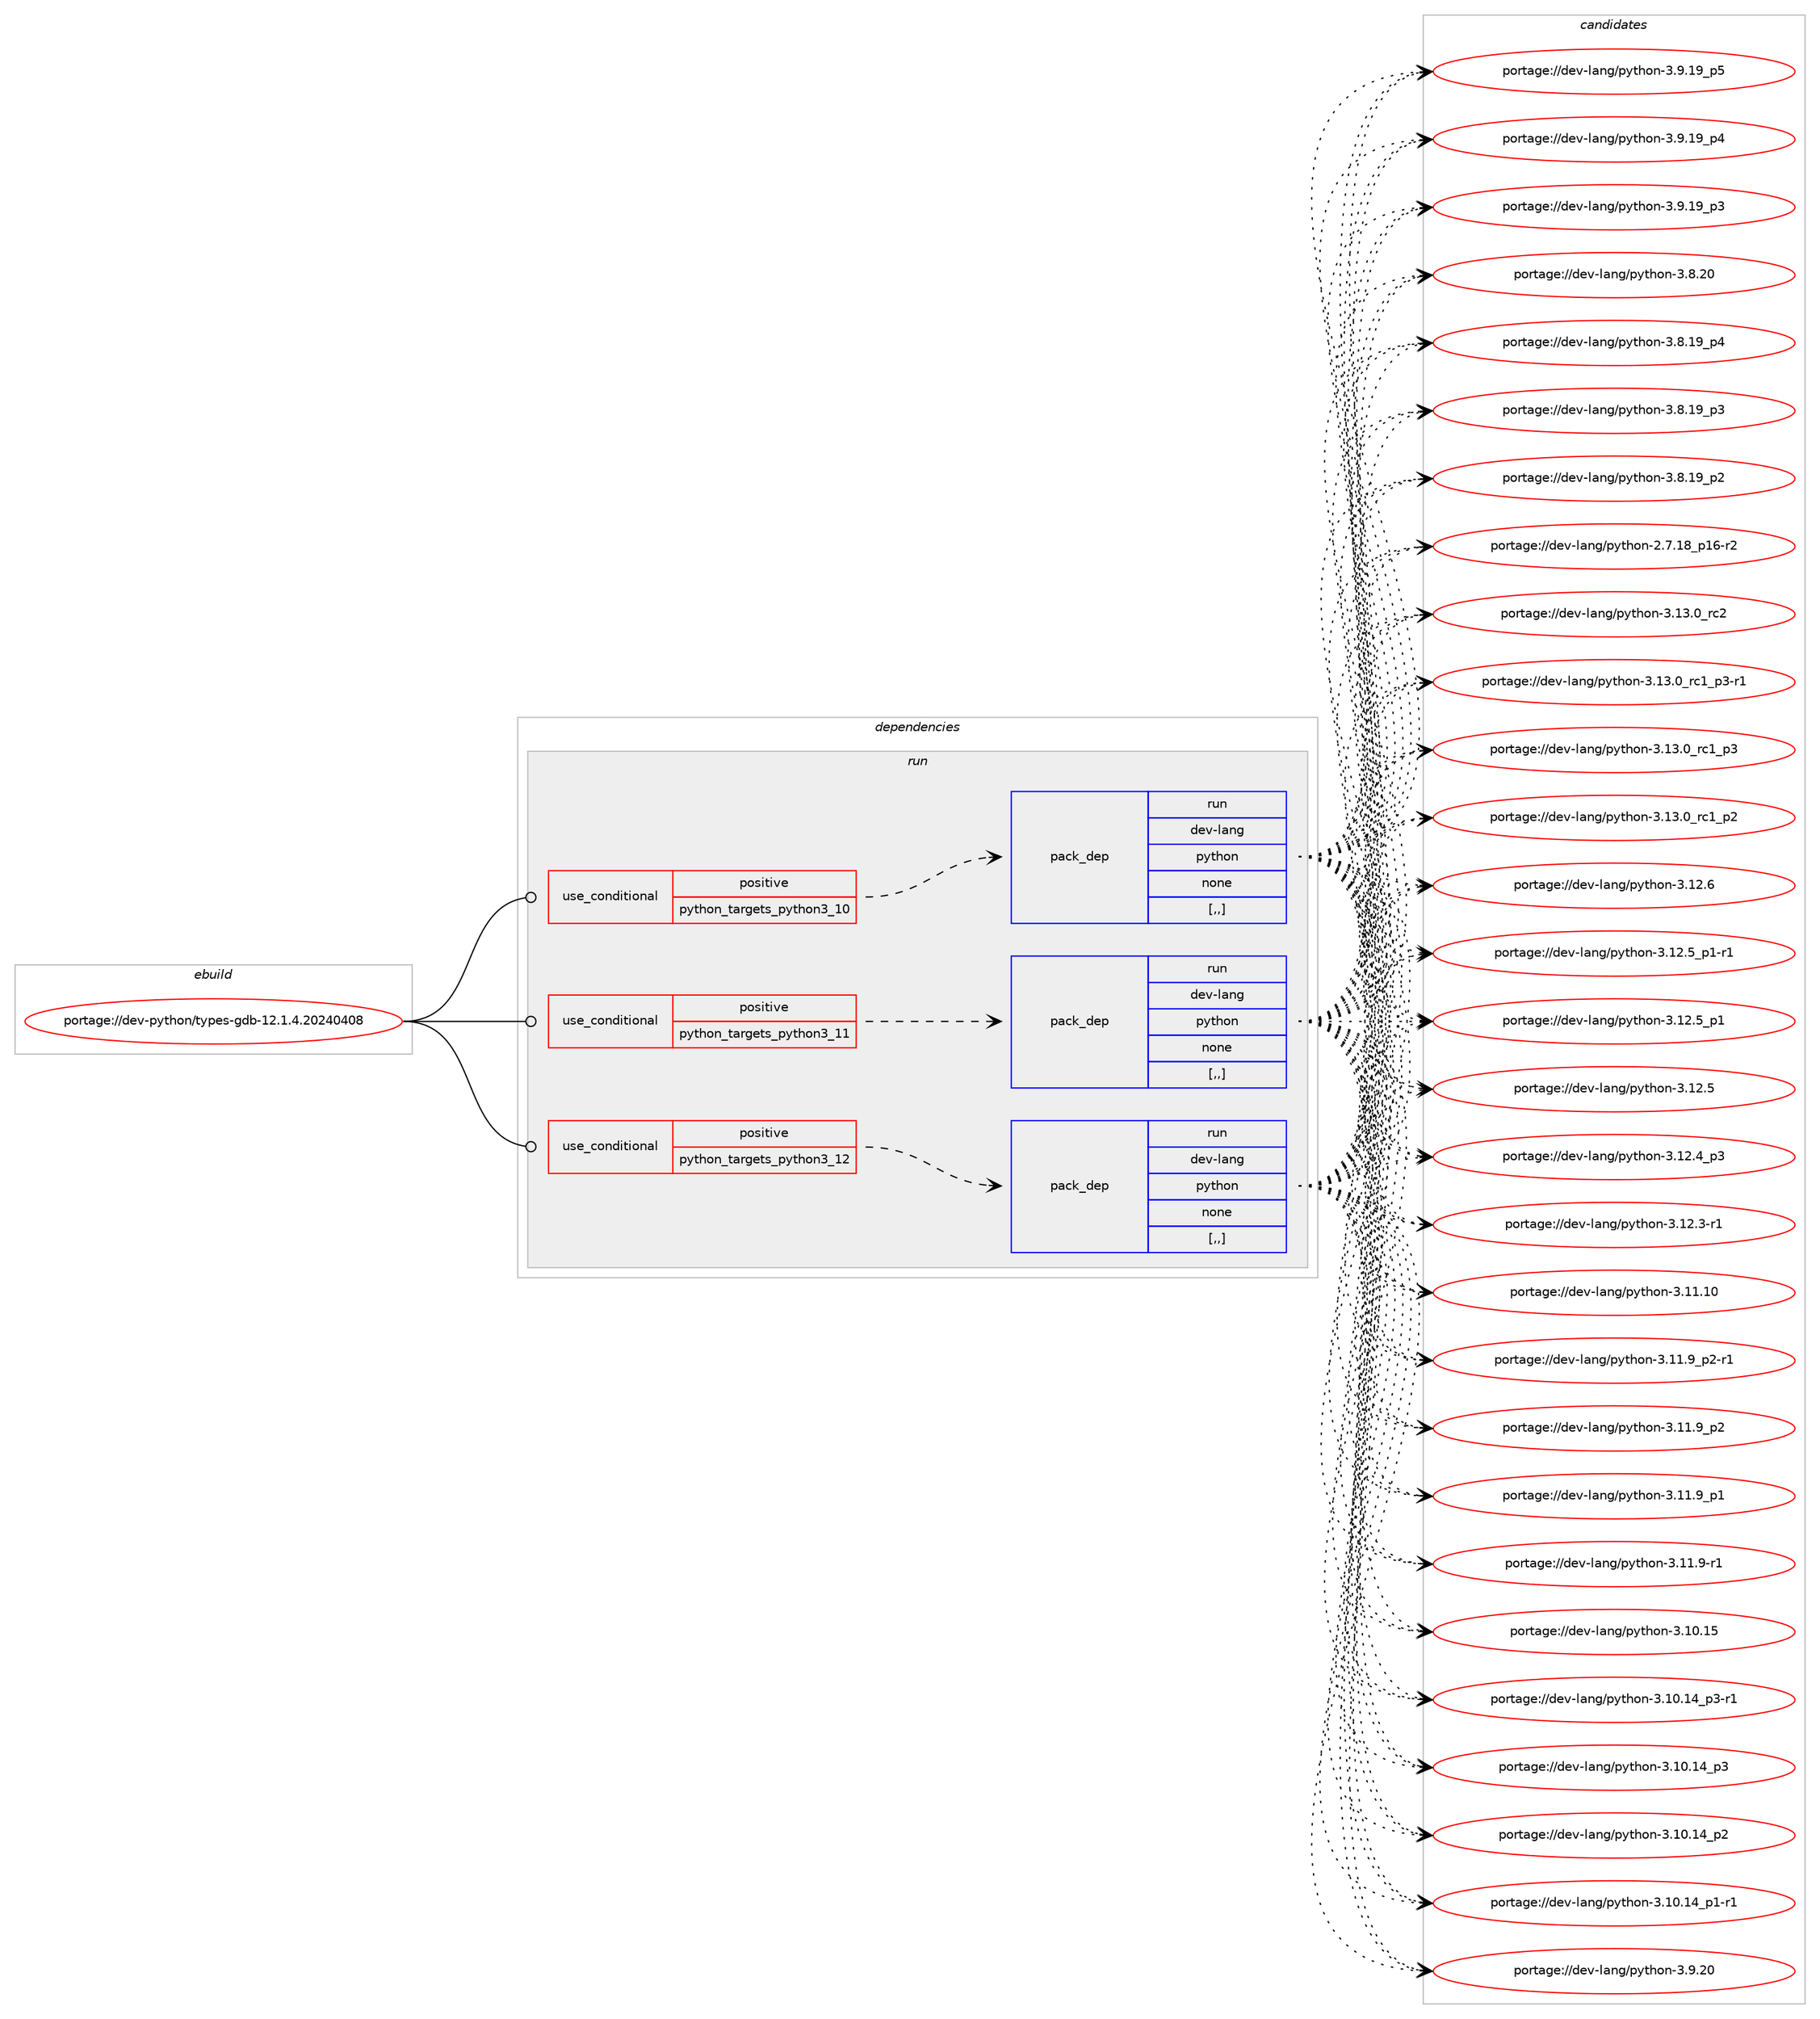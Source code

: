 digraph prolog {

# *************
# Graph options
# *************

newrank=true;
concentrate=true;
compound=true;
graph [rankdir=LR,fontname=Helvetica,fontsize=10,ranksep=1.5];#, ranksep=2.5, nodesep=0.2];
edge  [arrowhead=vee];
node  [fontname=Helvetica,fontsize=10];

# **********
# The ebuild
# **********

subgraph cluster_leftcol {
color=gray;
label=<<i>ebuild</i>>;
id [label="portage://dev-python/types-gdb-12.1.4.20240408", color=red, width=4, href="../dev-python/types-gdb-12.1.4.20240408.svg"];
}

# ****************
# The dependencies
# ****************

subgraph cluster_midcol {
color=gray;
label=<<i>dependencies</i>>;
subgraph cluster_compile {
fillcolor="#eeeeee";
style=filled;
label=<<i>compile</i>>;
}
subgraph cluster_compileandrun {
fillcolor="#eeeeee";
style=filled;
label=<<i>compile and run</i>>;
}
subgraph cluster_run {
fillcolor="#eeeeee";
style=filled;
label=<<i>run</i>>;
subgraph cond171452 {
dependency661846 [label=<<TABLE BORDER="0" CELLBORDER="1" CELLSPACING="0" CELLPADDING="4"><TR><TD ROWSPAN="3" CELLPADDING="10">use_conditional</TD></TR><TR><TD>positive</TD></TR><TR><TD>python_targets_python3_10</TD></TR></TABLE>>, shape=none, color=red];
subgraph pack485527 {
dependency661847 [label=<<TABLE BORDER="0" CELLBORDER="1" CELLSPACING="0" CELLPADDING="4" WIDTH="220"><TR><TD ROWSPAN="6" CELLPADDING="30">pack_dep</TD></TR><TR><TD WIDTH="110">run</TD></TR><TR><TD>dev-lang</TD></TR><TR><TD>python</TD></TR><TR><TD>none</TD></TR><TR><TD>[,,]</TD></TR></TABLE>>, shape=none, color=blue];
}
dependency661846:e -> dependency661847:w [weight=20,style="dashed",arrowhead="vee"];
}
id:e -> dependency661846:w [weight=20,style="solid",arrowhead="odot"];
subgraph cond171453 {
dependency661848 [label=<<TABLE BORDER="0" CELLBORDER="1" CELLSPACING="0" CELLPADDING="4"><TR><TD ROWSPAN="3" CELLPADDING="10">use_conditional</TD></TR><TR><TD>positive</TD></TR><TR><TD>python_targets_python3_11</TD></TR></TABLE>>, shape=none, color=red];
subgraph pack485528 {
dependency661849 [label=<<TABLE BORDER="0" CELLBORDER="1" CELLSPACING="0" CELLPADDING="4" WIDTH="220"><TR><TD ROWSPAN="6" CELLPADDING="30">pack_dep</TD></TR><TR><TD WIDTH="110">run</TD></TR><TR><TD>dev-lang</TD></TR><TR><TD>python</TD></TR><TR><TD>none</TD></TR><TR><TD>[,,]</TD></TR></TABLE>>, shape=none, color=blue];
}
dependency661848:e -> dependency661849:w [weight=20,style="dashed",arrowhead="vee"];
}
id:e -> dependency661848:w [weight=20,style="solid",arrowhead="odot"];
subgraph cond171454 {
dependency661850 [label=<<TABLE BORDER="0" CELLBORDER="1" CELLSPACING="0" CELLPADDING="4"><TR><TD ROWSPAN="3" CELLPADDING="10">use_conditional</TD></TR><TR><TD>positive</TD></TR><TR><TD>python_targets_python3_12</TD></TR></TABLE>>, shape=none, color=red];
subgraph pack485529 {
dependency661851 [label=<<TABLE BORDER="0" CELLBORDER="1" CELLSPACING="0" CELLPADDING="4" WIDTH="220"><TR><TD ROWSPAN="6" CELLPADDING="30">pack_dep</TD></TR><TR><TD WIDTH="110">run</TD></TR><TR><TD>dev-lang</TD></TR><TR><TD>python</TD></TR><TR><TD>none</TD></TR><TR><TD>[,,]</TD></TR></TABLE>>, shape=none, color=blue];
}
dependency661850:e -> dependency661851:w [weight=20,style="dashed",arrowhead="vee"];
}
id:e -> dependency661850:w [weight=20,style="solid",arrowhead="odot"];
}
}

# **************
# The candidates
# **************

subgraph cluster_choices {
rank=same;
color=gray;
label=<<i>candidates</i>>;

subgraph choice485527 {
color=black;
nodesep=1;
choice10010111845108971101034711212111610411111045514649514648951149950 [label="portage://dev-lang/python-3.13.0_rc2", color=red, width=4,href="../dev-lang/python-3.13.0_rc2.svg"];
choice1001011184510897110103471121211161041111104551464951464895114994995112514511449 [label="portage://dev-lang/python-3.13.0_rc1_p3-r1", color=red, width=4,href="../dev-lang/python-3.13.0_rc1_p3-r1.svg"];
choice100101118451089711010347112121116104111110455146495146489511499499511251 [label="portage://dev-lang/python-3.13.0_rc1_p3", color=red, width=4,href="../dev-lang/python-3.13.0_rc1_p3.svg"];
choice100101118451089711010347112121116104111110455146495146489511499499511250 [label="portage://dev-lang/python-3.13.0_rc1_p2", color=red, width=4,href="../dev-lang/python-3.13.0_rc1_p2.svg"];
choice10010111845108971101034711212111610411111045514649504654 [label="portage://dev-lang/python-3.12.6", color=red, width=4,href="../dev-lang/python-3.12.6.svg"];
choice1001011184510897110103471121211161041111104551464950465395112494511449 [label="portage://dev-lang/python-3.12.5_p1-r1", color=red, width=4,href="../dev-lang/python-3.12.5_p1-r1.svg"];
choice100101118451089711010347112121116104111110455146495046539511249 [label="portage://dev-lang/python-3.12.5_p1", color=red, width=4,href="../dev-lang/python-3.12.5_p1.svg"];
choice10010111845108971101034711212111610411111045514649504653 [label="portage://dev-lang/python-3.12.5", color=red, width=4,href="../dev-lang/python-3.12.5.svg"];
choice100101118451089711010347112121116104111110455146495046529511251 [label="portage://dev-lang/python-3.12.4_p3", color=red, width=4,href="../dev-lang/python-3.12.4_p3.svg"];
choice100101118451089711010347112121116104111110455146495046514511449 [label="portage://dev-lang/python-3.12.3-r1", color=red, width=4,href="../dev-lang/python-3.12.3-r1.svg"];
choice1001011184510897110103471121211161041111104551464949464948 [label="portage://dev-lang/python-3.11.10", color=red, width=4,href="../dev-lang/python-3.11.10.svg"];
choice1001011184510897110103471121211161041111104551464949465795112504511449 [label="portage://dev-lang/python-3.11.9_p2-r1", color=red, width=4,href="../dev-lang/python-3.11.9_p2-r1.svg"];
choice100101118451089711010347112121116104111110455146494946579511250 [label="portage://dev-lang/python-3.11.9_p2", color=red, width=4,href="../dev-lang/python-3.11.9_p2.svg"];
choice100101118451089711010347112121116104111110455146494946579511249 [label="portage://dev-lang/python-3.11.9_p1", color=red, width=4,href="../dev-lang/python-3.11.9_p1.svg"];
choice100101118451089711010347112121116104111110455146494946574511449 [label="portage://dev-lang/python-3.11.9-r1", color=red, width=4,href="../dev-lang/python-3.11.9-r1.svg"];
choice1001011184510897110103471121211161041111104551464948464953 [label="portage://dev-lang/python-3.10.15", color=red, width=4,href="../dev-lang/python-3.10.15.svg"];
choice100101118451089711010347112121116104111110455146494846495295112514511449 [label="portage://dev-lang/python-3.10.14_p3-r1", color=red, width=4,href="../dev-lang/python-3.10.14_p3-r1.svg"];
choice10010111845108971101034711212111610411111045514649484649529511251 [label="portage://dev-lang/python-3.10.14_p3", color=red, width=4,href="../dev-lang/python-3.10.14_p3.svg"];
choice10010111845108971101034711212111610411111045514649484649529511250 [label="portage://dev-lang/python-3.10.14_p2", color=red, width=4,href="../dev-lang/python-3.10.14_p2.svg"];
choice100101118451089711010347112121116104111110455146494846495295112494511449 [label="portage://dev-lang/python-3.10.14_p1-r1", color=red, width=4,href="../dev-lang/python-3.10.14_p1-r1.svg"];
choice10010111845108971101034711212111610411111045514657465048 [label="portage://dev-lang/python-3.9.20", color=red, width=4,href="../dev-lang/python-3.9.20.svg"];
choice100101118451089711010347112121116104111110455146574649579511253 [label="portage://dev-lang/python-3.9.19_p5", color=red, width=4,href="../dev-lang/python-3.9.19_p5.svg"];
choice100101118451089711010347112121116104111110455146574649579511252 [label="portage://dev-lang/python-3.9.19_p4", color=red, width=4,href="../dev-lang/python-3.9.19_p4.svg"];
choice100101118451089711010347112121116104111110455146574649579511251 [label="portage://dev-lang/python-3.9.19_p3", color=red, width=4,href="../dev-lang/python-3.9.19_p3.svg"];
choice10010111845108971101034711212111610411111045514656465048 [label="portage://dev-lang/python-3.8.20", color=red, width=4,href="../dev-lang/python-3.8.20.svg"];
choice100101118451089711010347112121116104111110455146564649579511252 [label="portage://dev-lang/python-3.8.19_p4", color=red, width=4,href="../dev-lang/python-3.8.19_p4.svg"];
choice100101118451089711010347112121116104111110455146564649579511251 [label="portage://dev-lang/python-3.8.19_p3", color=red, width=4,href="../dev-lang/python-3.8.19_p3.svg"];
choice100101118451089711010347112121116104111110455146564649579511250 [label="portage://dev-lang/python-3.8.19_p2", color=red, width=4,href="../dev-lang/python-3.8.19_p2.svg"];
choice100101118451089711010347112121116104111110455046554649569511249544511450 [label="portage://dev-lang/python-2.7.18_p16-r2", color=red, width=4,href="../dev-lang/python-2.7.18_p16-r2.svg"];
dependency661847:e -> choice10010111845108971101034711212111610411111045514649514648951149950:w [style=dotted,weight="100"];
dependency661847:e -> choice1001011184510897110103471121211161041111104551464951464895114994995112514511449:w [style=dotted,weight="100"];
dependency661847:e -> choice100101118451089711010347112121116104111110455146495146489511499499511251:w [style=dotted,weight="100"];
dependency661847:e -> choice100101118451089711010347112121116104111110455146495146489511499499511250:w [style=dotted,weight="100"];
dependency661847:e -> choice10010111845108971101034711212111610411111045514649504654:w [style=dotted,weight="100"];
dependency661847:e -> choice1001011184510897110103471121211161041111104551464950465395112494511449:w [style=dotted,weight="100"];
dependency661847:e -> choice100101118451089711010347112121116104111110455146495046539511249:w [style=dotted,weight="100"];
dependency661847:e -> choice10010111845108971101034711212111610411111045514649504653:w [style=dotted,weight="100"];
dependency661847:e -> choice100101118451089711010347112121116104111110455146495046529511251:w [style=dotted,weight="100"];
dependency661847:e -> choice100101118451089711010347112121116104111110455146495046514511449:w [style=dotted,weight="100"];
dependency661847:e -> choice1001011184510897110103471121211161041111104551464949464948:w [style=dotted,weight="100"];
dependency661847:e -> choice1001011184510897110103471121211161041111104551464949465795112504511449:w [style=dotted,weight="100"];
dependency661847:e -> choice100101118451089711010347112121116104111110455146494946579511250:w [style=dotted,weight="100"];
dependency661847:e -> choice100101118451089711010347112121116104111110455146494946579511249:w [style=dotted,weight="100"];
dependency661847:e -> choice100101118451089711010347112121116104111110455146494946574511449:w [style=dotted,weight="100"];
dependency661847:e -> choice1001011184510897110103471121211161041111104551464948464953:w [style=dotted,weight="100"];
dependency661847:e -> choice100101118451089711010347112121116104111110455146494846495295112514511449:w [style=dotted,weight="100"];
dependency661847:e -> choice10010111845108971101034711212111610411111045514649484649529511251:w [style=dotted,weight="100"];
dependency661847:e -> choice10010111845108971101034711212111610411111045514649484649529511250:w [style=dotted,weight="100"];
dependency661847:e -> choice100101118451089711010347112121116104111110455146494846495295112494511449:w [style=dotted,weight="100"];
dependency661847:e -> choice10010111845108971101034711212111610411111045514657465048:w [style=dotted,weight="100"];
dependency661847:e -> choice100101118451089711010347112121116104111110455146574649579511253:w [style=dotted,weight="100"];
dependency661847:e -> choice100101118451089711010347112121116104111110455146574649579511252:w [style=dotted,weight="100"];
dependency661847:e -> choice100101118451089711010347112121116104111110455146574649579511251:w [style=dotted,weight="100"];
dependency661847:e -> choice10010111845108971101034711212111610411111045514656465048:w [style=dotted,weight="100"];
dependency661847:e -> choice100101118451089711010347112121116104111110455146564649579511252:w [style=dotted,weight="100"];
dependency661847:e -> choice100101118451089711010347112121116104111110455146564649579511251:w [style=dotted,weight="100"];
dependency661847:e -> choice100101118451089711010347112121116104111110455146564649579511250:w [style=dotted,weight="100"];
dependency661847:e -> choice100101118451089711010347112121116104111110455046554649569511249544511450:w [style=dotted,weight="100"];
}
subgraph choice485528 {
color=black;
nodesep=1;
choice10010111845108971101034711212111610411111045514649514648951149950 [label="portage://dev-lang/python-3.13.0_rc2", color=red, width=4,href="../dev-lang/python-3.13.0_rc2.svg"];
choice1001011184510897110103471121211161041111104551464951464895114994995112514511449 [label="portage://dev-lang/python-3.13.0_rc1_p3-r1", color=red, width=4,href="../dev-lang/python-3.13.0_rc1_p3-r1.svg"];
choice100101118451089711010347112121116104111110455146495146489511499499511251 [label="portage://dev-lang/python-3.13.0_rc1_p3", color=red, width=4,href="../dev-lang/python-3.13.0_rc1_p3.svg"];
choice100101118451089711010347112121116104111110455146495146489511499499511250 [label="portage://dev-lang/python-3.13.0_rc1_p2", color=red, width=4,href="../dev-lang/python-3.13.0_rc1_p2.svg"];
choice10010111845108971101034711212111610411111045514649504654 [label="portage://dev-lang/python-3.12.6", color=red, width=4,href="../dev-lang/python-3.12.6.svg"];
choice1001011184510897110103471121211161041111104551464950465395112494511449 [label="portage://dev-lang/python-3.12.5_p1-r1", color=red, width=4,href="../dev-lang/python-3.12.5_p1-r1.svg"];
choice100101118451089711010347112121116104111110455146495046539511249 [label="portage://dev-lang/python-3.12.5_p1", color=red, width=4,href="../dev-lang/python-3.12.5_p1.svg"];
choice10010111845108971101034711212111610411111045514649504653 [label="portage://dev-lang/python-3.12.5", color=red, width=4,href="../dev-lang/python-3.12.5.svg"];
choice100101118451089711010347112121116104111110455146495046529511251 [label="portage://dev-lang/python-3.12.4_p3", color=red, width=4,href="../dev-lang/python-3.12.4_p3.svg"];
choice100101118451089711010347112121116104111110455146495046514511449 [label="portage://dev-lang/python-3.12.3-r1", color=red, width=4,href="../dev-lang/python-3.12.3-r1.svg"];
choice1001011184510897110103471121211161041111104551464949464948 [label="portage://dev-lang/python-3.11.10", color=red, width=4,href="../dev-lang/python-3.11.10.svg"];
choice1001011184510897110103471121211161041111104551464949465795112504511449 [label="portage://dev-lang/python-3.11.9_p2-r1", color=red, width=4,href="../dev-lang/python-3.11.9_p2-r1.svg"];
choice100101118451089711010347112121116104111110455146494946579511250 [label="portage://dev-lang/python-3.11.9_p2", color=red, width=4,href="../dev-lang/python-3.11.9_p2.svg"];
choice100101118451089711010347112121116104111110455146494946579511249 [label="portage://dev-lang/python-3.11.9_p1", color=red, width=4,href="../dev-lang/python-3.11.9_p1.svg"];
choice100101118451089711010347112121116104111110455146494946574511449 [label="portage://dev-lang/python-3.11.9-r1", color=red, width=4,href="../dev-lang/python-3.11.9-r1.svg"];
choice1001011184510897110103471121211161041111104551464948464953 [label="portage://dev-lang/python-3.10.15", color=red, width=4,href="../dev-lang/python-3.10.15.svg"];
choice100101118451089711010347112121116104111110455146494846495295112514511449 [label="portage://dev-lang/python-3.10.14_p3-r1", color=red, width=4,href="../dev-lang/python-3.10.14_p3-r1.svg"];
choice10010111845108971101034711212111610411111045514649484649529511251 [label="portage://dev-lang/python-3.10.14_p3", color=red, width=4,href="../dev-lang/python-3.10.14_p3.svg"];
choice10010111845108971101034711212111610411111045514649484649529511250 [label="portage://dev-lang/python-3.10.14_p2", color=red, width=4,href="../dev-lang/python-3.10.14_p2.svg"];
choice100101118451089711010347112121116104111110455146494846495295112494511449 [label="portage://dev-lang/python-3.10.14_p1-r1", color=red, width=4,href="../dev-lang/python-3.10.14_p1-r1.svg"];
choice10010111845108971101034711212111610411111045514657465048 [label="portage://dev-lang/python-3.9.20", color=red, width=4,href="../dev-lang/python-3.9.20.svg"];
choice100101118451089711010347112121116104111110455146574649579511253 [label="portage://dev-lang/python-3.9.19_p5", color=red, width=4,href="../dev-lang/python-3.9.19_p5.svg"];
choice100101118451089711010347112121116104111110455146574649579511252 [label="portage://dev-lang/python-3.9.19_p4", color=red, width=4,href="../dev-lang/python-3.9.19_p4.svg"];
choice100101118451089711010347112121116104111110455146574649579511251 [label="portage://dev-lang/python-3.9.19_p3", color=red, width=4,href="../dev-lang/python-3.9.19_p3.svg"];
choice10010111845108971101034711212111610411111045514656465048 [label="portage://dev-lang/python-3.8.20", color=red, width=4,href="../dev-lang/python-3.8.20.svg"];
choice100101118451089711010347112121116104111110455146564649579511252 [label="portage://dev-lang/python-3.8.19_p4", color=red, width=4,href="../dev-lang/python-3.8.19_p4.svg"];
choice100101118451089711010347112121116104111110455146564649579511251 [label="portage://dev-lang/python-3.8.19_p3", color=red, width=4,href="../dev-lang/python-3.8.19_p3.svg"];
choice100101118451089711010347112121116104111110455146564649579511250 [label="portage://dev-lang/python-3.8.19_p2", color=red, width=4,href="../dev-lang/python-3.8.19_p2.svg"];
choice100101118451089711010347112121116104111110455046554649569511249544511450 [label="portage://dev-lang/python-2.7.18_p16-r2", color=red, width=4,href="../dev-lang/python-2.7.18_p16-r2.svg"];
dependency661849:e -> choice10010111845108971101034711212111610411111045514649514648951149950:w [style=dotted,weight="100"];
dependency661849:e -> choice1001011184510897110103471121211161041111104551464951464895114994995112514511449:w [style=dotted,weight="100"];
dependency661849:e -> choice100101118451089711010347112121116104111110455146495146489511499499511251:w [style=dotted,weight="100"];
dependency661849:e -> choice100101118451089711010347112121116104111110455146495146489511499499511250:w [style=dotted,weight="100"];
dependency661849:e -> choice10010111845108971101034711212111610411111045514649504654:w [style=dotted,weight="100"];
dependency661849:e -> choice1001011184510897110103471121211161041111104551464950465395112494511449:w [style=dotted,weight="100"];
dependency661849:e -> choice100101118451089711010347112121116104111110455146495046539511249:w [style=dotted,weight="100"];
dependency661849:e -> choice10010111845108971101034711212111610411111045514649504653:w [style=dotted,weight="100"];
dependency661849:e -> choice100101118451089711010347112121116104111110455146495046529511251:w [style=dotted,weight="100"];
dependency661849:e -> choice100101118451089711010347112121116104111110455146495046514511449:w [style=dotted,weight="100"];
dependency661849:e -> choice1001011184510897110103471121211161041111104551464949464948:w [style=dotted,weight="100"];
dependency661849:e -> choice1001011184510897110103471121211161041111104551464949465795112504511449:w [style=dotted,weight="100"];
dependency661849:e -> choice100101118451089711010347112121116104111110455146494946579511250:w [style=dotted,weight="100"];
dependency661849:e -> choice100101118451089711010347112121116104111110455146494946579511249:w [style=dotted,weight="100"];
dependency661849:e -> choice100101118451089711010347112121116104111110455146494946574511449:w [style=dotted,weight="100"];
dependency661849:e -> choice1001011184510897110103471121211161041111104551464948464953:w [style=dotted,weight="100"];
dependency661849:e -> choice100101118451089711010347112121116104111110455146494846495295112514511449:w [style=dotted,weight="100"];
dependency661849:e -> choice10010111845108971101034711212111610411111045514649484649529511251:w [style=dotted,weight="100"];
dependency661849:e -> choice10010111845108971101034711212111610411111045514649484649529511250:w [style=dotted,weight="100"];
dependency661849:e -> choice100101118451089711010347112121116104111110455146494846495295112494511449:w [style=dotted,weight="100"];
dependency661849:e -> choice10010111845108971101034711212111610411111045514657465048:w [style=dotted,weight="100"];
dependency661849:e -> choice100101118451089711010347112121116104111110455146574649579511253:w [style=dotted,weight="100"];
dependency661849:e -> choice100101118451089711010347112121116104111110455146574649579511252:w [style=dotted,weight="100"];
dependency661849:e -> choice100101118451089711010347112121116104111110455146574649579511251:w [style=dotted,weight="100"];
dependency661849:e -> choice10010111845108971101034711212111610411111045514656465048:w [style=dotted,weight="100"];
dependency661849:e -> choice100101118451089711010347112121116104111110455146564649579511252:w [style=dotted,weight="100"];
dependency661849:e -> choice100101118451089711010347112121116104111110455146564649579511251:w [style=dotted,weight="100"];
dependency661849:e -> choice100101118451089711010347112121116104111110455146564649579511250:w [style=dotted,weight="100"];
dependency661849:e -> choice100101118451089711010347112121116104111110455046554649569511249544511450:w [style=dotted,weight="100"];
}
subgraph choice485529 {
color=black;
nodesep=1;
choice10010111845108971101034711212111610411111045514649514648951149950 [label="portage://dev-lang/python-3.13.0_rc2", color=red, width=4,href="../dev-lang/python-3.13.0_rc2.svg"];
choice1001011184510897110103471121211161041111104551464951464895114994995112514511449 [label="portage://dev-lang/python-3.13.0_rc1_p3-r1", color=red, width=4,href="../dev-lang/python-3.13.0_rc1_p3-r1.svg"];
choice100101118451089711010347112121116104111110455146495146489511499499511251 [label="portage://dev-lang/python-3.13.0_rc1_p3", color=red, width=4,href="../dev-lang/python-3.13.0_rc1_p3.svg"];
choice100101118451089711010347112121116104111110455146495146489511499499511250 [label="portage://dev-lang/python-3.13.0_rc1_p2", color=red, width=4,href="../dev-lang/python-3.13.0_rc1_p2.svg"];
choice10010111845108971101034711212111610411111045514649504654 [label="portage://dev-lang/python-3.12.6", color=red, width=4,href="../dev-lang/python-3.12.6.svg"];
choice1001011184510897110103471121211161041111104551464950465395112494511449 [label="portage://dev-lang/python-3.12.5_p1-r1", color=red, width=4,href="../dev-lang/python-3.12.5_p1-r1.svg"];
choice100101118451089711010347112121116104111110455146495046539511249 [label="portage://dev-lang/python-3.12.5_p1", color=red, width=4,href="../dev-lang/python-3.12.5_p1.svg"];
choice10010111845108971101034711212111610411111045514649504653 [label="portage://dev-lang/python-3.12.5", color=red, width=4,href="../dev-lang/python-3.12.5.svg"];
choice100101118451089711010347112121116104111110455146495046529511251 [label="portage://dev-lang/python-3.12.4_p3", color=red, width=4,href="../dev-lang/python-3.12.4_p3.svg"];
choice100101118451089711010347112121116104111110455146495046514511449 [label="portage://dev-lang/python-3.12.3-r1", color=red, width=4,href="../dev-lang/python-3.12.3-r1.svg"];
choice1001011184510897110103471121211161041111104551464949464948 [label="portage://dev-lang/python-3.11.10", color=red, width=4,href="../dev-lang/python-3.11.10.svg"];
choice1001011184510897110103471121211161041111104551464949465795112504511449 [label="portage://dev-lang/python-3.11.9_p2-r1", color=red, width=4,href="../dev-lang/python-3.11.9_p2-r1.svg"];
choice100101118451089711010347112121116104111110455146494946579511250 [label="portage://dev-lang/python-3.11.9_p2", color=red, width=4,href="../dev-lang/python-3.11.9_p2.svg"];
choice100101118451089711010347112121116104111110455146494946579511249 [label="portage://dev-lang/python-3.11.9_p1", color=red, width=4,href="../dev-lang/python-3.11.9_p1.svg"];
choice100101118451089711010347112121116104111110455146494946574511449 [label="portage://dev-lang/python-3.11.9-r1", color=red, width=4,href="../dev-lang/python-3.11.9-r1.svg"];
choice1001011184510897110103471121211161041111104551464948464953 [label="portage://dev-lang/python-3.10.15", color=red, width=4,href="../dev-lang/python-3.10.15.svg"];
choice100101118451089711010347112121116104111110455146494846495295112514511449 [label="portage://dev-lang/python-3.10.14_p3-r1", color=red, width=4,href="../dev-lang/python-3.10.14_p3-r1.svg"];
choice10010111845108971101034711212111610411111045514649484649529511251 [label="portage://dev-lang/python-3.10.14_p3", color=red, width=4,href="../dev-lang/python-3.10.14_p3.svg"];
choice10010111845108971101034711212111610411111045514649484649529511250 [label="portage://dev-lang/python-3.10.14_p2", color=red, width=4,href="../dev-lang/python-3.10.14_p2.svg"];
choice100101118451089711010347112121116104111110455146494846495295112494511449 [label="portage://dev-lang/python-3.10.14_p1-r1", color=red, width=4,href="../dev-lang/python-3.10.14_p1-r1.svg"];
choice10010111845108971101034711212111610411111045514657465048 [label="portage://dev-lang/python-3.9.20", color=red, width=4,href="../dev-lang/python-3.9.20.svg"];
choice100101118451089711010347112121116104111110455146574649579511253 [label="portage://dev-lang/python-3.9.19_p5", color=red, width=4,href="../dev-lang/python-3.9.19_p5.svg"];
choice100101118451089711010347112121116104111110455146574649579511252 [label="portage://dev-lang/python-3.9.19_p4", color=red, width=4,href="../dev-lang/python-3.9.19_p4.svg"];
choice100101118451089711010347112121116104111110455146574649579511251 [label="portage://dev-lang/python-3.9.19_p3", color=red, width=4,href="../dev-lang/python-3.9.19_p3.svg"];
choice10010111845108971101034711212111610411111045514656465048 [label="portage://dev-lang/python-3.8.20", color=red, width=4,href="../dev-lang/python-3.8.20.svg"];
choice100101118451089711010347112121116104111110455146564649579511252 [label="portage://dev-lang/python-3.8.19_p4", color=red, width=4,href="../dev-lang/python-3.8.19_p4.svg"];
choice100101118451089711010347112121116104111110455146564649579511251 [label="portage://dev-lang/python-3.8.19_p3", color=red, width=4,href="../dev-lang/python-3.8.19_p3.svg"];
choice100101118451089711010347112121116104111110455146564649579511250 [label="portage://dev-lang/python-3.8.19_p2", color=red, width=4,href="../dev-lang/python-3.8.19_p2.svg"];
choice100101118451089711010347112121116104111110455046554649569511249544511450 [label="portage://dev-lang/python-2.7.18_p16-r2", color=red, width=4,href="../dev-lang/python-2.7.18_p16-r2.svg"];
dependency661851:e -> choice10010111845108971101034711212111610411111045514649514648951149950:w [style=dotted,weight="100"];
dependency661851:e -> choice1001011184510897110103471121211161041111104551464951464895114994995112514511449:w [style=dotted,weight="100"];
dependency661851:e -> choice100101118451089711010347112121116104111110455146495146489511499499511251:w [style=dotted,weight="100"];
dependency661851:e -> choice100101118451089711010347112121116104111110455146495146489511499499511250:w [style=dotted,weight="100"];
dependency661851:e -> choice10010111845108971101034711212111610411111045514649504654:w [style=dotted,weight="100"];
dependency661851:e -> choice1001011184510897110103471121211161041111104551464950465395112494511449:w [style=dotted,weight="100"];
dependency661851:e -> choice100101118451089711010347112121116104111110455146495046539511249:w [style=dotted,weight="100"];
dependency661851:e -> choice10010111845108971101034711212111610411111045514649504653:w [style=dotted,weight="100"];
dependency661851:e -> choice100101118451089711010347112121116104111110455146495046529511251:w [style=dotted,weight="100"];
dependency661851:e -> choice100101118451089711010347112121116104111110455146495046514511449:w [style=dotted,weight="100"];
dependency661851:e -> choice1001011184510897110103471121211161041111104551464949464948:w [style=dotted,weight="100"];
dependency661851:e -> choice1001011184510897110103471121211161041111104551464949465795112504511449:w [style=dotted,weight="100"];
dependency661851:e -> choice100101118451089711010347112121116104111110455146494946579511250:w [style=dotted,weight="100"];
dependency661851:e -> choice100101118451089711010347112121116104111110455146494946579511249:w [style=dotted,weight="100"];
dependency661851:e -> choice100101118451089711010347112121116104111110455146494946574511449:w [style=dotted,weight="100"];
dependency661851:e -> choice1001011184510897110103471121211161041111104551464948464953:w [style=dotted,weight="100"];
dependency661851:e -> choice100101118451089711010347112121116104111110455146494846495295112514511449:w [style=dotted,weight="100"];
dependency661851:e -> choice10010111845108971101034711212111610411111045514649484649529511251:w [style=dotted,weight="100"];
dependency661851:e -> choice10010111845108971101034711212111610411111045514649484649529511250:w [style=dotted,weight="100"];
dependency661851:e -> choice100101118451089711010347112121116104111110455146494846495295112494511449:w [style=dotted,weight="100"];
dependency661851:e -> choice10010111845108971101034711212111610411111045514657465048:w [style=dotted,weight="100"];
dependency661851:e -> choice100101118451089711010347112121116104111110455146574649579511253:w [style=dotted,weight="100"];
dependency661851:e -> choice100101118451089711010347112121116104111110455146574649579511252:w [style=dotted,weight="100"];
dependency661851:e -> choice100101118451089711010347112121116104111110455146574649579511251:w [style=dotted,weight="100"];
dependency661851:e -> choice10010111845108971101034711212111610411111045514656465048:w [style=dotted,weight="100"];
dependency661851:e -> choice100101118451089711010347112121116104111110455146564649579511252:w [style=dotted,weight="100"];
dependency661851:e -> choice100101118451089711010347112121116104111110455146564649579511251:w [style=dotted,weight="100"];
dependency661851:e -> choice100101118451089711010347112121116104111110455146564649579511250:w [style=dotted,weight="100"];
dependency661851:e -> choice100101118451089711010347112121116104111110455046554649569511249544511450:w [style=dotted,weight="100"];
}
}

}
